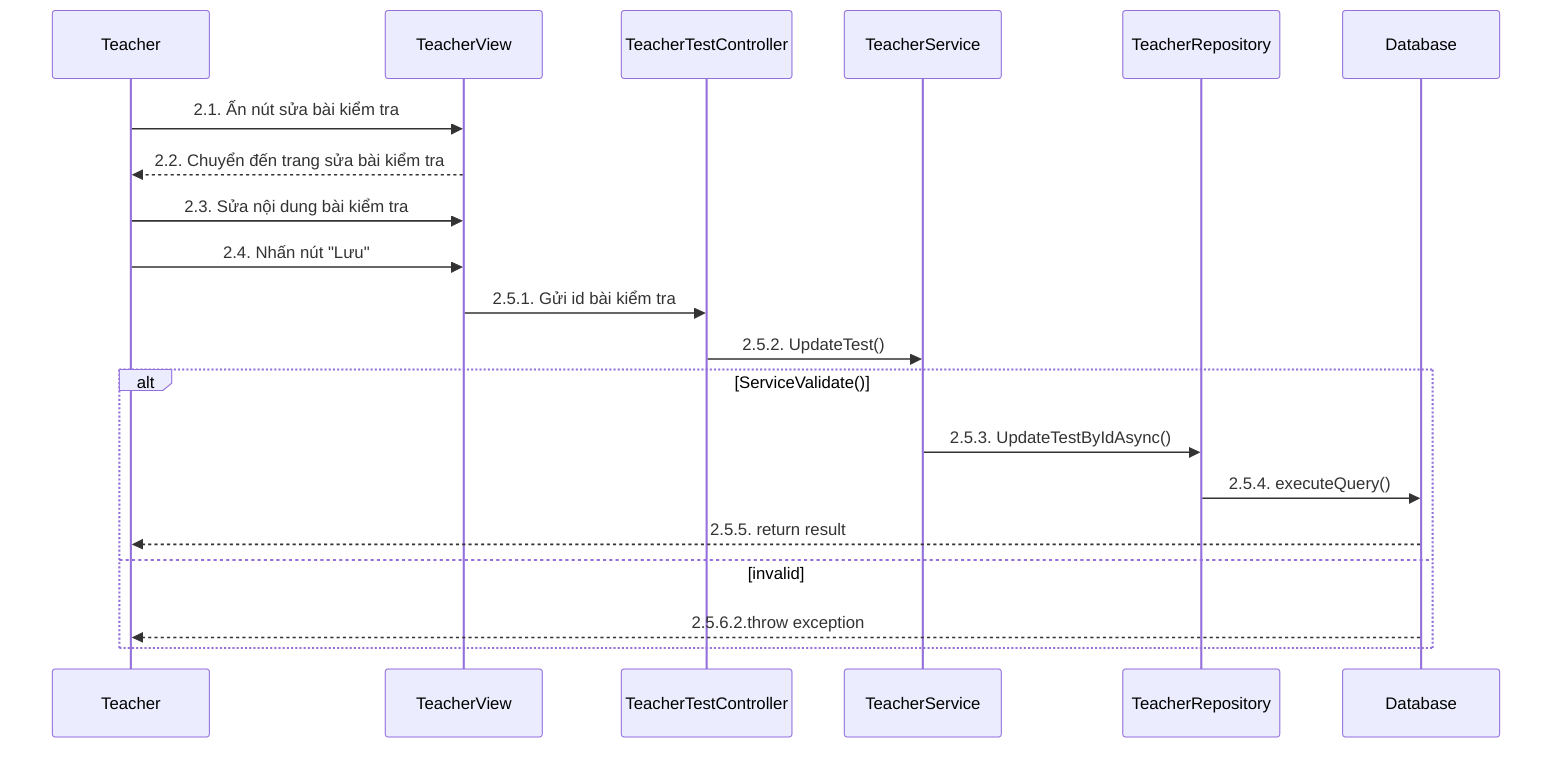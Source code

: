sequenceDiagram
    participant Teacher
    participant TeacherView
    participant TeacherTestController
    participant TeacherService
    participant TeacherRepository
    participant Database

    Teacher->>TeacherView: 2.1. Ấn nút sửa bài kiểm tra
    TeacherView-->>Teacher: 2.2. Chuyển đến trang sửa bài kiểm tra
    Teacher->>TeacherView: 2.3. Sửa nội dung bài kiểm tra
    Teacher->>TeacherView: 2.4. Nhấn nút "Lưu"
    TeacherView->>TeacherTestController: 2.5.1. Gửi id bài kiểm tra
    TeacherTestController->>TeacherService: 2.5.2. UpdateTest()
    alt ServiceValidate()
        TeacherService->>TeacherRepository: 2.5.3. UpdateTestByIdAsync()
        TeacherRepository->>Database: 2.5.4. executeQuery()

        Database-->>Teacher: 2.5.5. return result
    else invalid
         Database-->>Teacher: 2.5.6.2.throw exception
    end